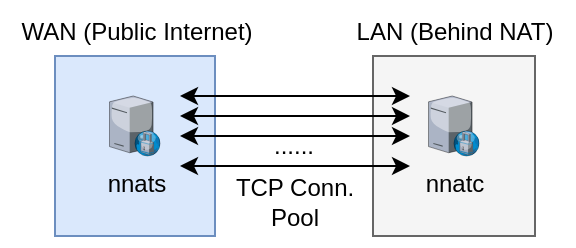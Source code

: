 <mxfile version="21.6.8" type="device" pages="2">
  <diagram name="connpool" id="SpcJWEmBhhx_LwAYsj-e">
    <mxGraphModel dx="708" dy="531" grid="1" gridSize="5" guides="1" tooltips="1" connect="1" arrows="1" fold="1" page="1" pageScale="1" pageWidth="827" pageHeight="1169" math="0" shadow="0">
      <root>
        <mxCell id="0" />
        <mxCell id="1" parent="0" />
        <mxCell id="b1HhbXGoRjXCy-N5PAKf-6" value="" style="rounded=0;whiteSpace=wrap;html=1;fillColor=#dae8fc;strokeColor=#6c8ebf;" vertex="1" parent="1">
          <mxGeometry x="207.5" y="190" width="80" height="90" as="geometry" />
        </mxCell>
        <mxCell id="b1HhbXGoRjXCy-N5PAKf-5" value="" style="rounded=0;whiteSpace=wrap;html=1;fillColor=#f5f5f5;fontColor=#333333;strokeColor=#666666;" vertex="1" parent="1">
          <mxGeometry x="366.5" y="190" width="81" height="90" as="geometry" />
        </mxCell>
        <mxCell id="b1HhbXGoRjXCy-N5PAKf-1" value="nnats" style="verticalLabelPosition=bottom;sketch=0;aspect=fixed;html=1;verticalAlign=top;strokeColor=none;align=center;outlineConnect=0;shape=mxgraph.citrix.proxy_server;" vertex="1" parent="1">
          <mxGeometry x="234.75" y="210" width="25.5" height="30" as="geometry" />
        </mxCell>
        <mxCell id="b1HhbXGoRjXCy-N5PAKf-2" value="nnatc" style="verticalLabelPosition=bottom;sketch=0;aspect=fixed;html=1;verticalAlign=top;strokeColor=none;align=center;outlineConnect=0;shape=mxgraph.citrix.proxy_server;" vertex="1" parent="1">
          <mxGeometry x="394.25" y="210" width="25.5" height="30" as="geometry" />
        </mxCell>
        <mxCell id="b1HhbXGoRjXCy-N5PAKf-7" value="LAN (Behind NAT)" style="text;html=1;align=center;verticalAlign=middle;resizable=0;points=[];autosize=1;strokeColor=none;fillColor=none;" vertex="1" parent="1">
          <mxGeometry x="347" y="162.5" width="120" height="30" as="geometry" />
        </mxCell>
        <mxCell id="b1HhbXGoRjXCy-N5PAKf-8" value="WAN (Public Internet)" style="text;html=1;align=center;verticalAlign=middle;resizable=0;points=[];autosize=1;strokeColor=none;fillColor=none;" vertex="1" parent="1">
          <mxGeometry x="180" y="162.5" width="135" height="30" as="geometry" />
        </mxCell>
        <mxCell id="1vl3wTIfPI057h8hq63q-2" value="" style="endArrow=classic;startArrow=classic;html=1;rounded=0;" edge="1" parent="1">
          <mxGeometry width="50" height="50" relative="1" as="geometry">
            <mxPoint x="385" y="210" as="sourcePoint" />
            <mxPoint x="270" y="210" as="targetPoint" />
          </mxGeometry>
        </mxCell>
        <mxCell id="1vl3wTIfPI057h8hq63q-3" value="" style="endArrow=classic;startArrow=classic;html=1;rounded=0;" edge="1" parent="1">
          <mxGeometry width="50" height="50" relative="1" as="geometry">
            <mxPoint x="385" y="220" as="sourcePoint" />
            <mxPoint x="270" y="220" as="targetPoint" />
          </mxGeometry>
        </mxCell>
        <mxCell id="1vl3wTIfPI057h8hq63q-4" value="" style="endArrow=classic;startArrow=classic;html=1;rounded=0;" edge="1" parent="1">
          <mxGeometry width="50" height="50" relative="1" as="geometry">
            <mxPoint x="385" y="245" as="sourcePoint" />
            <mxPoint x="270" y="245" as="targetPoint" />
          </mxGeometry>
        </mxCell>
        <mxCell id="1vl3wTIfPI057h8hq63q-5" value="" style="endArrow=classic;startArrow=classic;html=1;rounded=0;" edge="1" parent="1">
          <mxGeometry width="50" height="50" relative="1" as="geometry">
            <mxPoint x="385" y="230" as="sourcePoint" />
            <mxPoint x="270" y="230" as="targetPoint" />
          </mxGeometry>
        </mxCell>
        <mxCell id="1vl3wTIfPI057h8hq63q-6" value="......" style="text;html=1;strokeColor=none;fillColor=none;align=center;verticalAlign=middle;whiteSpace=wrap;rounded=0;" vertex="1" parent="1">
          <mxGeometry x="307" y="230" width="40" height="10" as="geometry" />
        </mxCell>
        <mxCell id="1vl3wTIfPI057h8hq63q-9" value="TCP Conn.&lt;br&gt;Pool" style="text;html=1;align=center;verticalAlign=middle;resizable=0;points=[];autosize=1;strokeColor=none;fillColor=none;" vertex="1" parent="1">
          <mxGeometry x="286.5" y="240" width="80" height="45" as="geometry" />
        </mxCell>
      </root>
    </mxGraphModel>
  </diagram>
  <diagram name="Copy of connpool" id="lNY2IWaS_rHgLUFphWdS">
    <mxGraphModel dx="991" dy="743" grid="1" gridSize="5" guides="1" tooltips="1" connect="1" arrows="1" fold="1" page="1" pageScale="1" pageWidth="827" pageHeight="1169" math="0" shadow="0">
      <root>
        <mxCell id="fdu7WkLxPNQaBjGeSxMR-0" />
        <mxCell id="fdu7WkLxPNQaBjGeSxMR-1" parent="fdu7WkLxPNQaBjGeSxMR-0" />
        <mxCell id="fdu7WkLxPNQaBjGeSxMR-2" value="" style="rounded=0;whiteSpace=wrap;html=1;fillColor=#dae8fc;strokeColor=#6c8ebf;" vertex="1" parent="fdu7WkLxPNQaBjGeSxMR-1">
          <mxGeometry x="207.5" y="190" width="80" height="90" as="geometry" />
        </mxCell>
        <mxCell id="fdu7WkLxPNQaBjGeSxMR-3" value="" style="rounded=0;whiteSpace=wrap;html=1;fillColor=#f5f5f5;fontColor=#333333;strokeColor=#666666;" vertex="1" parent="fdu7WkLxPNQaBjGeSxMR-1">
          <mxGeometry x="366.5" y="190" width="81" height="90" as="geometry" />
        </mxCell>
        <mxCell id="fdu7WkLxPNQaBjGeSxMR-4" value="nnats" style="verticalLabelPosition=bottom;sketch=0;aspect=fixed;html=1;verticalAlign=top;strokeColor=none;align=center;outlineConnect=0;shape=mxgraph.citrix.proxy_server;" vertex="1" parent="fdu7WkLxPNQaBjGeSxMR-1">
          <mxGeometry x="234.75" y="210" width="25.5" height="30" as="geometry" />
        </mxCell>
        <mxCell id="fdu7WkLxPNQaBjGeSxMR-5" value="nnatc" style="verticalLabelPosition=bottom;sketch=0;aspect=fixed;html=1;verticalAlign=top;strokeColor=none;align=center;outlineConnect=0;shape=mxgraph.citrix.proxy_server;" vertex="1" parent="fdu7WkLxPNQaBjGeSxMR-1">
          <mxGeometry x="394.25" y="210" width="25.5" height="30" as="geometry" />
        </mxCell>
        <mxCell id="fdu7WkLxPNQaBjGeSxMR-6" value="dst" style="verticalLabelPosition=bottom;sketch=0;aspect=fixed;html=1;verticalAlign=top;strokeColor=none;align=center;outlineConnect=0;shape=mxgraph.citrix.file_server;" vertex="1" parent="fdu7WkLxPNQaBjGeSxMR-1">
          <mxGeometry x="530" y="210" width="21.96" height="30" as="geometry" />
        </mxCell>
        <mxCell id="fdu7WkLxPNQaBjGeSxMR-7" value="user" style="verticalLabelPosition=bottom;sketch=0;aspect=fixed;html=1;verticalAlign=top;strokeColor=none;align=center;outlineConnect=0;shape=mxgraph.citrix.laptop_2;" vertex="1" parent="fdu7WkLxPNQaBjGeSxMR-1">
          <mxGeometry x="95" y="210" width="40.23" height="30" as="geometry" />
        </mxCell>
        <mxCell id="fdu7WkLxPNQaBjGeSxMR-8" value="LAN (Behind NAT)" style="text;html=1;align=center;verticalAlign=middle;resizable=0;points=[];autosize=1;strokeColor=none;fillColor=none;" vertex="1" parent="fdu7WkLxPNQaBjGeSxMR-1">
          <mxGeometry x="347" y="162.5" width="120" height="30" as="geometry" />
        </mxCell>
        <mxCell id="fdu7WkLxPNQaBjGeSxMR-9" value="WAN (Public Internet)" style="text;html=1;align=center;verticalAlign=middle;resizable=0;points=[];autosize=1;strokeColor=none;fillColor=none;" vertex="1" parent="fdu7WkLxPNQaBjGeSxMR-1">
          <mxGeometry x="180" y="162.5" width="135" height="30" as="geometry" />
        </mxCell>
        <mxCell id="fdu7WkLxPNQaBjGeSxMR-10" value="" style="shape=cylinder3;whiteSpace=wrap;html=1;boundedLbl=1;backgroundOutline=1;size=3.444;rotation=-90;" vertex="1" parent="fdu7WkLxPNQaBjGeSxMR-1">
          <mxGeometry x="318.75" y="162.5" width="12.5" height="125" as="geometry" />
        </mxCell>
        <mxCell id="fdu7WkLxPNQaBjGeSxMR-11" value="nnat Tunnel" style="text;html=1;align=center;verticalAlign=middle;resizable=0;points=[];autosize=1;strokeColor=none;fillColor=none;" vertex="1" parent="fdu7WkLxPNQaBjGeSxMR-1">
          <mxGeometry x="283.5" y="195" width="85" height="30" as="geometry" />
        </mxCell>
      </root>
    </mxGraphModel>
  </diagram>
</mxfile>

